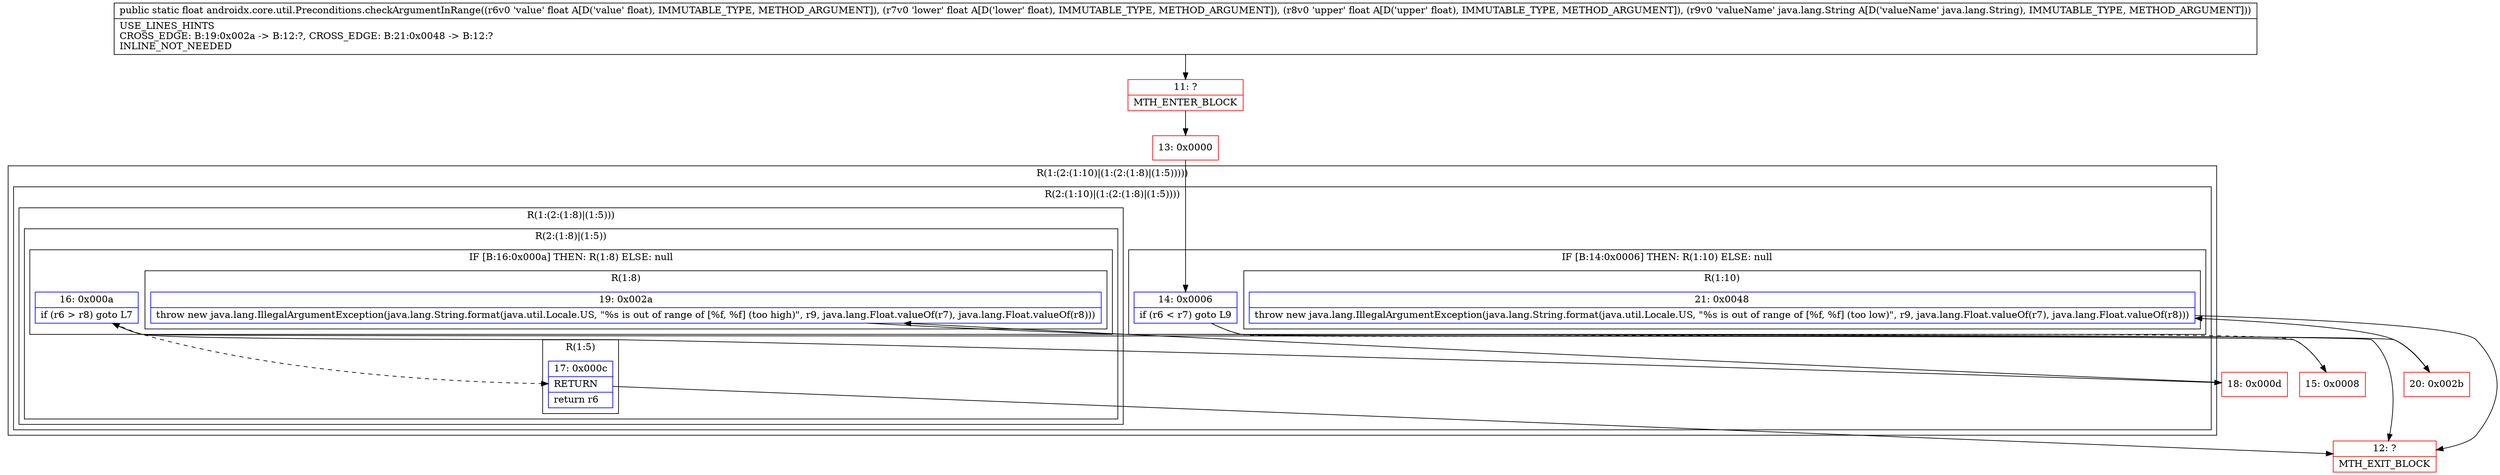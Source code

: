 digraph "CFG forandroidx.core.util.Preconditions.checkArgumentInRange(FFFLjava\/lang\/String;)F" {
subgraph cluster_Region_1123940422 {
label = "R(1:(2:(1:10)|(1:(2:(1:8)|(1:5)))))";
node [shape=record,color=blue];
subgraph cluster_Region_1071061002 {
label = "R(2:(1:10)|(1:(2:(1:8)|(1:5))))";
node [shape=record,color=blue];
subgraph cluster_IfRegion_1702523406 {
label = "IF [B:14:0x0006] THEN: R(1:10) ELSE: null";
node [shape=record,color=blue];
Node_14 [shape=record,label="{14\:\ 0x0006|if (r6 \< r7) goto L9\l}"];
subgraph cluster_Region_1099707975 {
label = "R(1:10)";
node [shape=record,color=blue];
Node_21 [shape=record,label="{21\:\ 0x0048|throw new java.lang.IllegalArgumentException(java.lang.String.format(java.util.Locale.US, \"%s is out of range of [%f, %f] (too low)\", r9, java.lang.Float.valueOf(r7), java.lang.Float.valueOf(r8)))\l}"];
}
}
subgraph cluster_Region_1813957112 {
label = "R(1:(2:(1:8)|(1:5)))";
node [shape=record,color=blue];
subgraph cluster_Region_1796115257 {
label = "R(2:(1:8)|(1:5))";
node [shape=record,color=blue];
subgraph cluster_IfRegion_1574075988 {
label = "IF [B:16:0x000a] THEN: R(1:8) ELSE: null";
node [shape=record,color=blue];
Node_16 [shape=record,label="{16\:\ 0x000a|if (r6 \> r8) goto L7\l}"];
subgraph cluster_Region_2110543271 {
label = "R(1:8)";
node [shape=record,color=blue];
Node_19 [shape=record,label="{19\:\ 0x002a|throw new java.lang.IllegalArgumentException(java.lang.String.format(java.util.Locale.US, \"%s is out of range of [%f, %f] (too high)\", r9, java.lang.Float.valueOf(r7), java.lang.Float.valueOf(r8)))\l}"];
}
}
subgraph cluster_Region_1736905455 {
label = "R(1:5)";
node [shape=record,color=blue];
Node_17 [shape=record,label="{17\:\ 0x000c|RETURN\l|return r6\l}"];
}
}
}
}
}
Node_11 [shape=record,color=red,label="{11\:\ ?|MTH_ENTER_BLOCK\l}"];
Node_13 [shape=record,color=red,label="{13\:\ 0x0000}"];
Node_15 [shape=record,color=red,label="{15\:\ 0x0008}"];
Node_12 [shape=record,color=red,label="{12\:\ ?|MTH_EXIT_BLOCK\l}"];
Node_18 [shape=record,color=red,label="{18\:\ 0x000d}"];
Node_20 [shape=record,color=red,label="{20\:\ 0x002b}"];
MethodNode[shape=record,label="{public static float androidx.core.util.Preconditions.checkArgumentInRange((r6v0 'value' float A[D('value' float), IMMUTABLE_TYPE, METHOD_ARGUMENT]), (r7v0 'lower' float A[D('lower' float), IMMUTABLE_TYPE, METHOD_ARGUMENT]), (r8v0 'upper' float A[D('upper' float), IMMUTABLE_TYPE, METHOD_ARGUMENT]), (r9v0 'valueName' java.lang.String A[D('valueName' java.lang.String), IMMUTABLE_TYPE, METHOD_ARGUMENT]))  | USE_LINES_HINTS\lCROSS_EDGE: B:19:0x002a \-\> B:12:?, CROSS_EDGE: B:21:0x0048 \-\> B:12:?\lINLINE_NOT_NEEDED\l}"];
MethodNode -> Node_11;Node_14 -> Node_15[style=dashed];
Node_14 -> Node_20;
Node_21 -> Node_12;
Node_16 -> Node_17[style=dashed];
Node_16 -> Node_18;
Node_19 -> Node_12;
Node_17 -> Node_12;
Node_11 -> Node_13;
Node_13 -> Node_14;
Node_15 -> Node_16;
Node_18 -> Node_19;
Node_20 -> Node_21;
}

